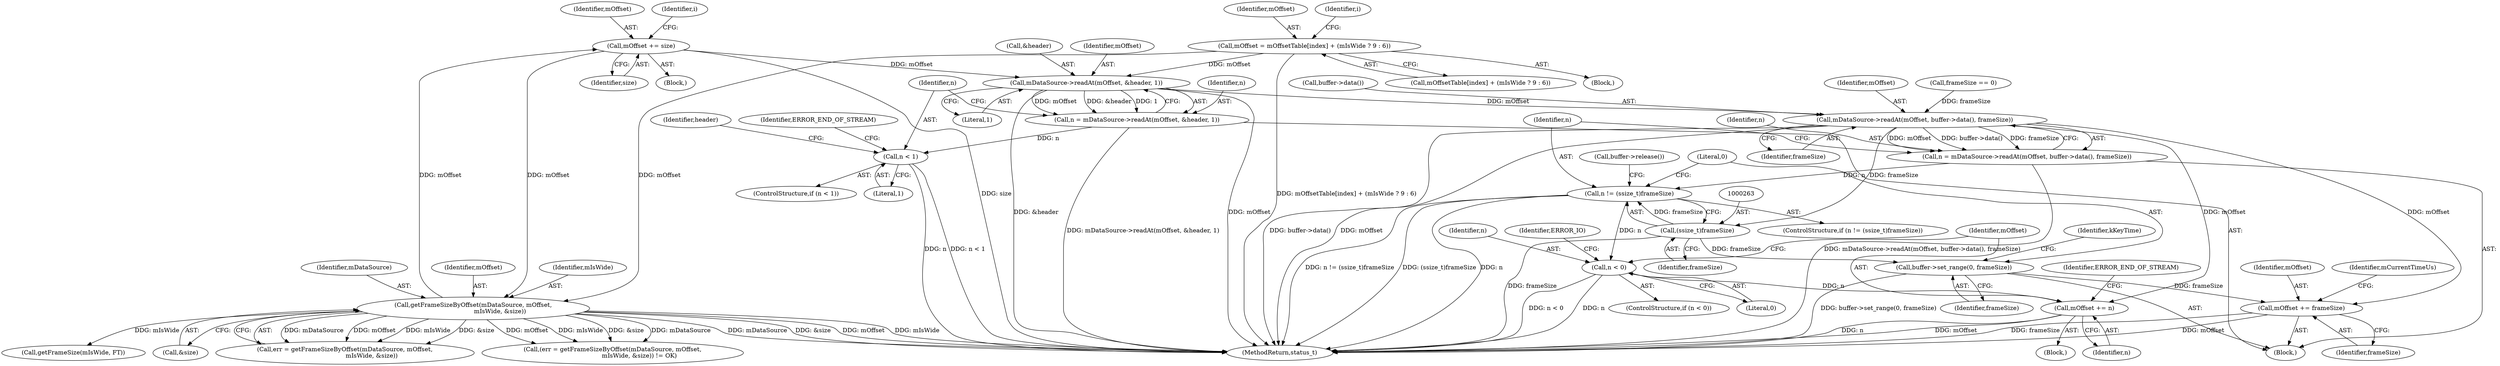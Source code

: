 digraph "0_Android_36b04932bb93cc3269279282686b439a17a89920@API" {
"1000196" [label="(Call,mDataSource->readAt(mOffset, &header, 1))"];
"1000189" [label="(Call,mOffset += size)"];
"1000179" [label="(Call,getFrameSizeByOffset(mDataSource, mOffset,\n                            mIsWide, &size))"];
"1000149" [label="(Call,mOffset = mOffsetTable[index] + (mIsWide ? 9 : 6))"];
"1000194" [label="(Call,n = mDataSource->readAt(mOffset, &header, 1))"];
"1000202" [label="(Call,n < 1)"];
"1000255" [label="(Call,mDataSource->readAt(mOffset, buffer->data(), frameSize))"];
"1000253" [label="(Call,n = mDataSource->readAt(mOffset, buffer->data(), frameSize))"];
"1000260" [label="(Call,n != (ssize_t)frameSize)"];
"1000271" [label="(Call,n < 0)"];
"1000279" [label="(Call,mOffset += n)"];
"1000262" [label="(Call,(ssize_t)frameSize)"];
"1000284" [label="(Call,buffer->set_range(0, frameSize))"];
"1000293" [label="(Call,mOffset += frameSize)"];
"1000198" [label="(Call,&header)"];
"1000150" [label="(Identifier,mOffset)"];
"1000197" [label="(Identifier,mOffset)"];
"1000288" [label="(Identifier,kKeyTime)"];
"1000273" [label="(Literal,0)"];
"1000295" [label="(Identifier,frameSize)"];
"1000261" [label="(Identifier,n)"];
"1000202" [label="(Call,n < 1)"];
"1000191" [label="(Identifier,size)"];
"1000272" [label="(Identifier,n)"];
"1000201" [label="(ControlStructure,if (n < 1))"];
"1000257" [label="(Call,buffer->data())"];
"1000162" [label="(Identifier,i)"];
"1000279" [label="(Call,mOffset += n)"];
"1000294" [label="(Identifier,mOffset)"];
"1000280" [label="(Identifier,mOffset)"];
"1000194" [label="(Call,n = mDataSource->readAt(mOffset, &header, 1))"];
"1000177" [label="(Call,err = getFrameSizeByOffset(mDataSource, mOffset,\n                            mIsWide, &size))"];
"1000176" [label="(Call,(err = getFrameSizeByOffset(mDataSource, mOffset,\n                            mIsWide, &size)) != OK)"];
"1000271" [label="(Call,n < 0)"];
"1000204" [label="(Literal,1)"];
"1000179" [label="(Call,getFrameSizeByOffset(mDataSource, mOffset,\n                            mIsWide, &size))"];
"1000189" [label="(Call,mOffset += size)"];
"1000266" [label="(Call,buffer->release())"];
"1000286" [label="(Identifier,frameSize)"];
"1000203" [label="(Identifier,n)"];
"1000297" [label="(Identifier,mCurrentTimeUs)"];
"1000256" [label="(Identifier,mOffset)"];
"1000229" [label="(Call,getFrameSize(mIsWide, FT))"];
"1000281" [label="(Identifier,n)"];
"1000283" [label="(Identifier,ERROR_END_OF_STREAM)"];
"1000181" [label="(Identifier,mOffset)"];
"1000200" [label="(Literal,1)"];
"1000264" [label="(Identifier,frameSize)"];
"1000254" [label="(Identifier,n)"];
"1000196" [label="(Call,mDataSource->readAt(mOffset, &header, 1))"];
"1000262" [label="(Call,(ssize_t)frameSize)"];
"1000210" [label="(Identifier,header)"];
"1000149" [label="(Call,mOffset = mOffsetTable[index] + (mIsWide ? 9 : 6))"];
"1000258" [label="(Identifier,frameSize)"];
"1000270" [label="(ControlStructure,if (n < 0))"];
"1000260" [label="(Call,n != (ssize_t)frameSize)"];
"1000305" [label="(MethodReturn,status_t)"];
"1000278" [label="(Block,)"];
"1000190" [label="(Identifier,mOffset)"];
"1000172" [label="(Identifier,i)"];
"1000182" [label="(Identifier,mIsWide)"];
"1000195" [label="(Identifier,n)"];
"1000173" [label="(Block,)"];
"1000233" [label="(Call,frameSize == 0)"];
"1000284" [label="(Call,buffer->set_range(0, frameSize))"];
"1000151" [label="(Call,mOffsetTable[index] + (mIsWide ? 9 : 6))"];
"1000180" [label="(Identifier,mDataSource)"];
"1000183" [label="(Call,&size)"];
"1000259" [label="(ControlStructure,if (n != (ssize_t)frameSize))"];
"1000105" [label="(Block,)"];
"1000285" [label="(Literal,0)"];
"1000253" [label="(Call,n = mDataSource->readAt(mOffset, buffer->data(), frameSize))"];
"1000207" [label="(Identifier,ERROR_END_OF_STREAM)"];
"1000276" [label="(Identifier,ERROR_IO)"];
"1000293" [label="(Call,mOffset += frameSize)"];
"1000124" [label="(Block,)"];
"1000255" [label="(Call,mDataSource->readAt(mOffset, buffer->data(), frameSize))"];
"1000196" -> "1000194"  [label="AST: "];
"1000196" -> "1000200"  [label="CFG: "];
"1000197" -> "1000196"  [label="AST: "];
"1000198" -> "1000196"  [label="AST: "];
"1000200" -> "1000196"  [label="AST: "];
"1000194" -> "1000196"  [label="CFG: "];
"1000196" -> "1000305"  [label="DDG: mOffset"];
"1000196" -> "1000305"  [label="DDG: &header"];
"1000196" -> "1000194"  [label="DDG: mOffset"];
"1000196" -> "1000194"  [label="DDG: &header"];
"1000196" -> "1000194"  [label="DDG: 1"];
"1000189" -> "1000196"  [label="DDG: mOffset"];
"1000149" -> "1000196"  [label="DDG: mOffset"];
"1000196" -> "1000255"  [label="DDG: mOffset"];
"1000189" -> "1000173"  [label="AST: "];
"1000189" -> "1000191"  [label="CFG: "];
"1000190" -> "1000189"  [label="AST: "];
"1000191" -> "1000189"  [label="AST: "];
"1000172" -> "1000189"  [label="CFG: "];
"1000189" -> "1000305"  [label="DDG: size"];
"1000189" -> "1000179"  [label="DDG: mOffset"];
"1000179" -> "1000189"  [label="DDG: mOffset"];
"1000179" -> "1000177"  [label="AST: "];
"1000179" -> "1000183"  [label="CFG: "];
"1000180" -> "1000179"  [label="AST: "];
"1000181" -> "1000179"  [label="AST: "];
"1000182" -> "1000179"  [label="AST: "];
"1000183" -> "1000179"  [label="AST: "];
"1000177" -> "1000179"  [label="CFG: "];
"1000179" -> "1000305"  [label="DDG: mOffset"];
"1000179" -> "1000305"  [label="DDG: mIsWide"];
"1000179" -> "1000305"  [label="DDG: mDataSource"];
"1000179" -> "1000305"  [label="DDG: &size"];
"1000179" -> "1000176"  [label="DDG: mDataSource"];
"1000179" -> "1000176"  [label="DDG: mOffset"];
"1000179" -> "1000176"  [label="DDG: mIsWide"];
"1000179" -> "1000176"  [label="DDG: &size"];
"1000179" -> "1000177"  [label="DDG: mDataSource"];
"1000179" -> "1000177"  [label="DDG: mOffset"];
"1000179" -> "1000177"  [label="DDG: mIsWide"];
"1000179" -> "1000177"  [label="DDG: &size"];
"1000149" -> "1000179"  [label="DDG: mOffset"];
"1000179" -> "1000229"  [label="DDG: mIsWide"];
"1000149" -> "1000124"  [label="AST: "];
"1000149" -> "1000151"  [label="CFG: "];
"1000150" -> "1000149"  [label="AST: "];
"1000151" -> "1000149"  [label="AST: "];
"1000162" -> "1000149"  [label="CFG: "];
"1000149" -> "1000305"  [label="DDG: mOffsetTable[index] + (mIsWide ? 9 : 6)"];
"1000194" -> "1000105"  [label="AST: "];
"1000195" -> "1000194"  [label="AST: "];
"1000203" -> "1000194"  [label="CFG: "];
"1000194" -> "1000305"  [label="DDG: mDataSource->readAt(mOffset, &header, 1)"];
"1000194" -> "1000202"  [label="DDG: n"];
"1000202" -> "1000201"  [label="AST: "];
"1000202" -> "1000204"  [label="CFG: "];
"1000203" -> "1000202"  [label="AST: "];
"1000204" -> "1000202"  [label="AST: "];
"1000207" -> "1000202"  [label="CFG: "];
"1000210" -> "1000202"  [label="CFG: "];
"1000202" -> "1000305"  [label="DDG: n"];
"1000202" -> "1000305"  [label="DDG: n < 1"];
"1000255" -> "1000253"  [label="AST: "];
"1000255" -> "1000258"  [label="CFG: "];
"1000256" -> "1000255"  [label="AST: "];
"1000257" -> "1000255"  [label="AST: "];
"1000258" -> "1000255"  [label="AST: "];
"1000253" -> "1000255"  [label="CFG: "];
"1000255" -> "1000305"  [label="DDG: buffer->data()"];
"1000255" -> "1000305"  [label="DDG: mOffset"];
"1000255" -> "1000253"  [label="DDG: mOffset"];
"1000255" -> "1000253"  [label="DDG: buffer->data()"];
"1000255" -> "1000253"  [label="DDG: frameSize"];
"1000233" -> "1000255"  [label="DDG: frameSize"];
"1000255" -> "1000262"  [label="DDG: frameSize"];
"1000255" -> "1000279"  [label="DDG: mOffset"];
"1000255" -> "1000293"  [label="DDG: mOffset"];
"1000253" -> "1000105"  [label="AST: "];
"1000254" -> "1000253"  [label="AST: "];
"1000261" -> "1000253"  [label="CFG: "];
"1000253" -> "1000305"  [label="DDG: mDataSource->readAt(mOffset, buffer->data(), frameSize)"];
"1000253" -> "1000260"  [label="DDG: n"];
"1000260" -> "1000259"  [label="AST: "];
"1000260" -> "1000262"  [label="CFG: "];
"1000261" -> "1000260"  [label="AST: "];
"1000262" -> "1000260"  [label="AST: "];
"1000266" -> "1000260"  [label="CFG: "];
"1000285" -> "1000260"  [label="CFG: "];
"1000260" -> "1000305"  [label="DDG: n != (ssize_t)frameSize"];
"1000260" -> "1000305"  [label="DDG: (ssize_t)frameSize"];
"1000260" -> "1000305"  [label="DDG: n"];
"1000262" -> "1000260"  [label="DDG: frameSize"];
"1000260" -> "1000271"  [label="DDG: n"];
"1000271" -> "1000270"  [label="AST: "];
"1000271" -> "1000273"  [label="CFG: "];
"1000272" -> "1000271"  [label="AST: "];
"1000273" -> "1000271"  [label="AST: "];
"1000276" -> "1000271"  [label="CFG: "];
"1000280" -> "1000271"  [label="CFG: "];
"1000271" -> "1000305"  [label="DDG: n"];
"1000271" -> "1000305"  [label="DDG: n < 0"];
"1000271" -> "1000279"  [label="DDG: n"];
"1000279" -> "1000278"  [label="AST: "];
"1000279" -> "1000281"  [label="CFG: "];
"1000280" -> "1000279"  [label="AST: "];
"1000281" -> "1000279"  [label="AST: "];
"1000283" -> "1000279"  [label="CFG: "];
"1000279" -> "1000305"  [label="DDG: mOffset"];
"1000279" -> "1000305"  [label="DDG: n"];
"1000262" -> "1000264"  [label="CFG: "];
"1000263" -> "1000262"  [label="AST: "];
"1000264" -> "1000262"  [label="AST: "];
"1000262" -> "1000305"  [label="DDG: frameSize"];
"1000262" -> "1000284"  [label="DDG: frameSize"];
"1000284" -> "1000105"  [label="AST: "];
"1000284" -> "1000286"  [label="CFG: "];
"1000285" -> "1000284"  [label="AST: "];
"1000286" -> "1000284"  [label="AST: "];
"1000288" -> "1000284"  [label="CFG: "];
"1000284" -> "1000305"  [label="DDG: buffer->set_range(0, frameSize)"];
"1000284" -> "1000293"  [label="DDG: frameSize"];
"1000293" -> "1000105"  [label="AST: "];
"1000293" -> "1000295"  [label="CFG: "];
"1000294" -> "1000293"  [label="AST: "];
"1000295" -> "1000293"  [label="AST: "];
"1000297" -> "1000293"  [label="CFG: "];
"1000293" -> "1000305"  [label="DDG: mOffset"];
"1000293" -> "1000305"  [label="DDG: frameSize"];
}
